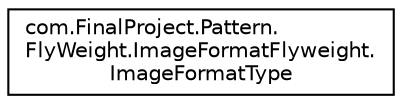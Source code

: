 digraph "Graphical Class Hierarchy"
{
 // LATEX_PDF_SIZE
  edge [fontname="Helvetica",fontsize="10",labelfontname="Helvetica",labelfontsize="10"];
  node [fontname="Helvetica",fontsize="10",shape=record];
  rankdir="LR";
  Node0 [label="com.FinalProject.Pattern.\lFlyWeight.ImageFormatFlyweight.\lImageFormatType",height=0.2,width=0.4,color="black", fillcolor="white", style="filled",URL="$enumcom_1_1FinalProject_1_1Pattern_1_1FlyWeight_1_1ImageFormatFlyweight_1_1ImageFormatType.html",tooltip=" "];
}
